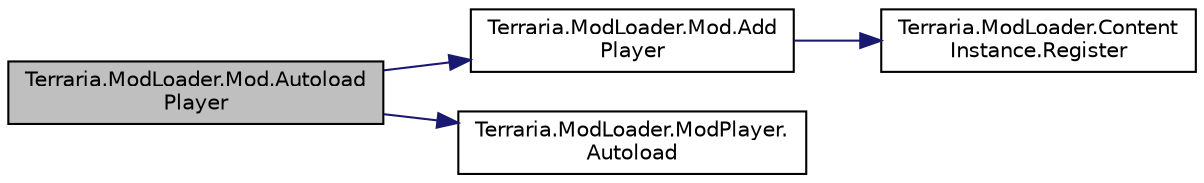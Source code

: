 digraph "Terraria.ModLoader.Mod.AutoloadPlayer"
{
 // LATEX_PDF_SIZE
  edge [fontname="Helvetica",fontsize="10",labelfontname="Helvetica",labelfontsize="10"];
  node [fontname="Helvetica",fontsize="10",shape=record];
  rankdir="LR";
  Node1 [label="Terraria.ModLoader.Mod.Autoload\lPlayer",height=0.2,width=0.4,color="black", fillcolor="grey75", style="filled", fontcolor="black",tooltip=" "];
  Node1 -> Node2 [color="midnightblue",fontsize="10",style="solid",fontname="Helvetica"];
  Node2 [label="Terraria.ModLoader.Mod.Add\lPlayer",height=0.2,width=0.4,color="black", fillcolor="white", style="filled",URL="$class_terraria_1_1_mod_loader_1_1_mod.html#a213ac752d7c7e155c6c614ba9f6b3043",tooltip="Adds a type of ModPlayer to this mod. All ModPlayer types will be newly created and attached to each ..."];
  Node2 -> Node3 [color="midnightblue",fontsize="10",style="solid",fontname="Helvetica"];
  Node3 [label="Terraria.ModLoader.Content\lInstance.Register",height=0.2,width=0.4,color="black", fillcolor="white", style="filled",URL="$class_terraria_1_1_mod_loader_1_1_content_instance.html#a9056e387eacb153e6b1c64aa8a08778a",tooltip=" "];
  Node1 -> Node4 [color="midnightblue",fontsize="10",style="solid",fontname="Helvetica"];
  Node4 [label="Terraria.ModLoader.ModPlayer.\lAutoload",height=0.2,width=0.4,color="black", fillcolor="white", style="filled",URL="$class_terraria_1_1_mod_loader_1_1_mod_player.html#af2a28d3c043a84ede9cfb4f5e10672c1",tooltip="Allows you to automatically add a ModPlayer instead of using Mod.AddPlayer. Return true to allow auto..."];
}
